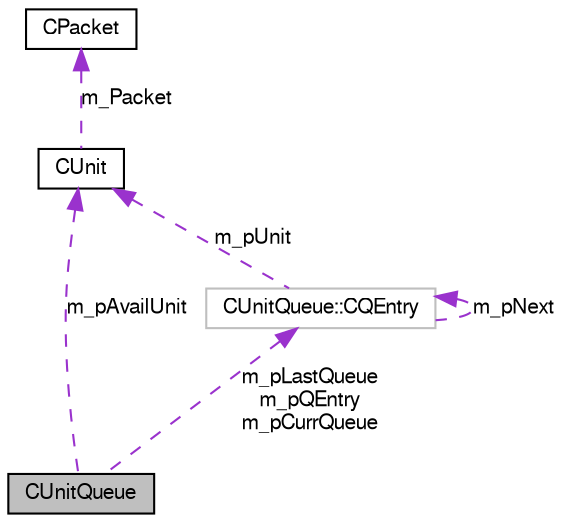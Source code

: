 digraph G
{
  bgcolor="transparent";
  edge [fontname="FreeSans",fontsize="10",labelfontname="FreeSans",labelfontsize="10"];
  node [fontname="FreeSans",fontsize="10",shape=record];
  Node1 [label="CUnitQueue",height=0.2,width=0.4,color="black", fillcolor="grey75", style="filled" fontcolor="black"];
  Node2 -> Node1 [dir=back,color="darkorchid3",fontsize="10",style="dashed",label="m_pAvailUnit",fontname="FreeSans"];
  Node2 [label="CUnit",height=0.2,width=0.4,color="black",URL="$structCUnit.html"];
  Node3 -> Node2 [dir=back,color="darkorchid3",fontsize="10",style="dashed",label="m_Packet",fontname="FreeSans"];
  Node3 [label="CPacket",height=0.2,width=0.4,color="black",URL="$classCPacket.html"];
  Node4 -> Node1 [dir=back,color="darkorchid3",fontsize="10",style="dashed",label="m_pLastQueue\nm_pQEntry\nm_pCurrQueue",fontname="FreeSans"];
  Node4 [label="CUnitQueue::CQEntry",height=0.2,width=0.4,color="grey75"];
  Node2 -> Node4 [dir=back,color="darkorchid3",fontsize="10",style="dashed",label="m_pUnit",fontname="FreeSans"];
  Node4 -> Node4 [dir=back,color="darkorchid3",fontsize="10",style="dashed",label="m_pNext",fontname="FreeSans"];
}
